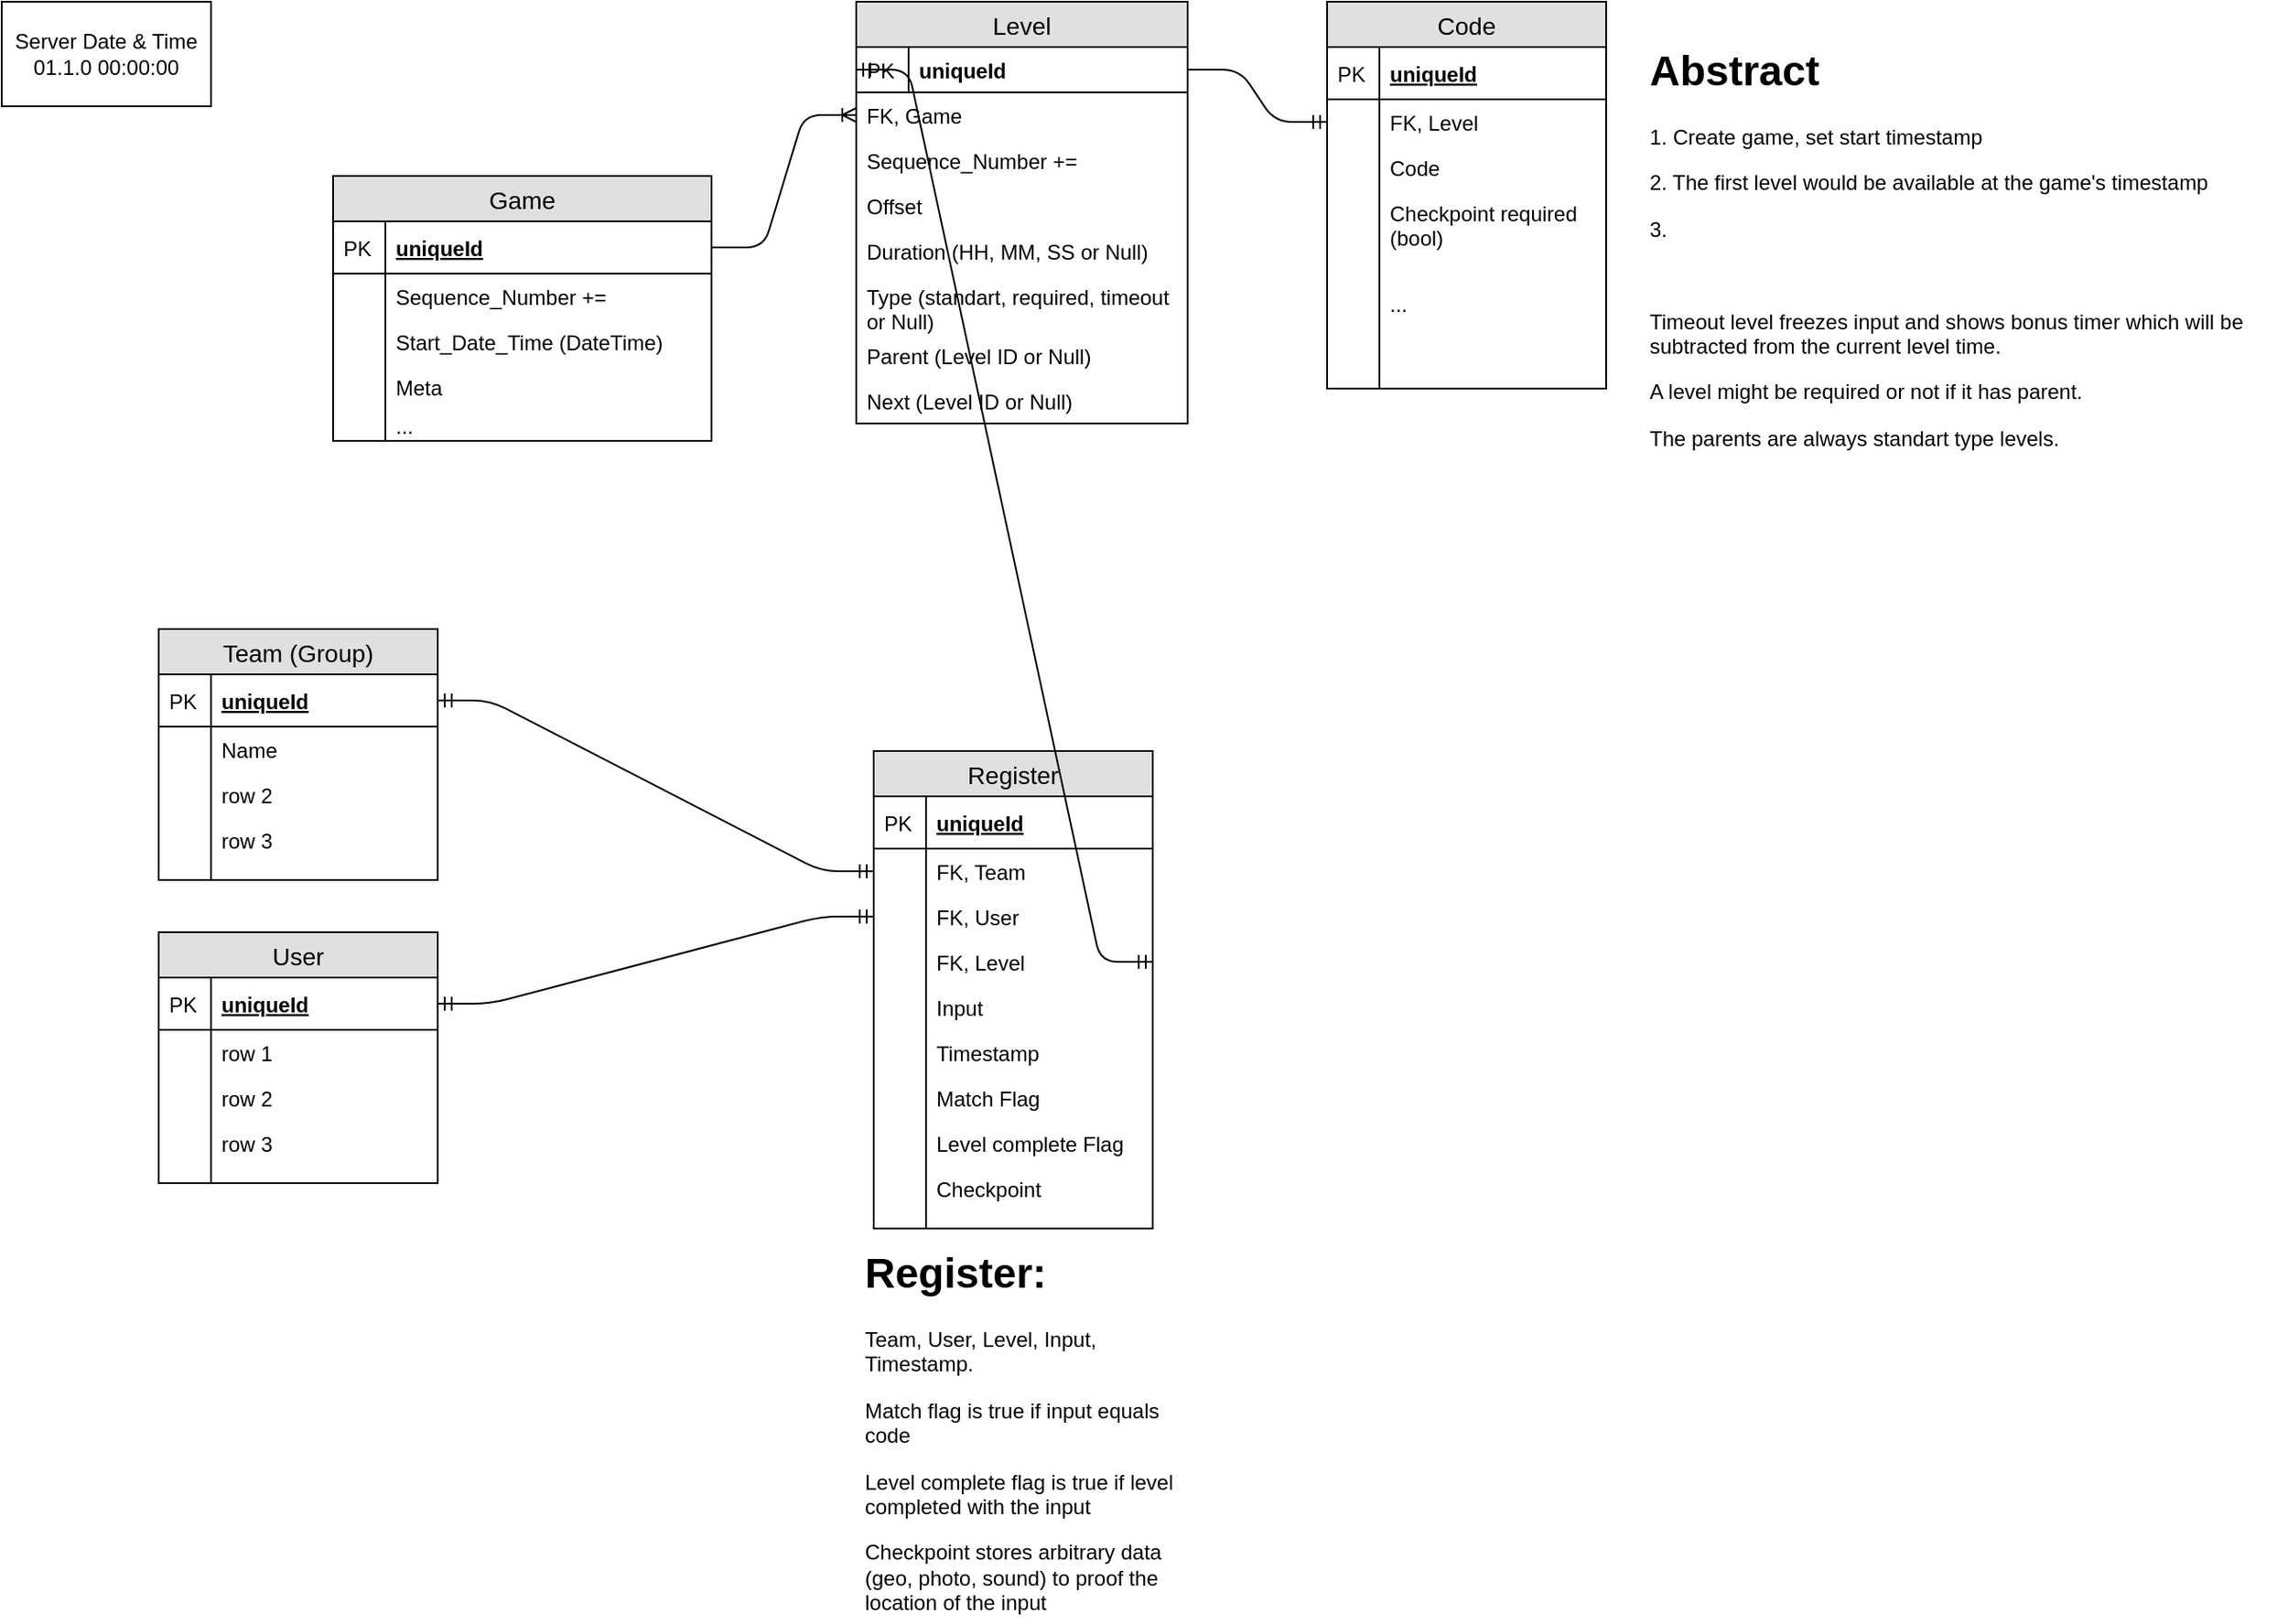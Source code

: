 <mxfile version="12.5.3" type="device"><diagram id="C5RBs43oDa-KdzZeNtuy" name="Page-1"><mxGraphModel dx="1301" dy="873" grid="1" gridSize="10" guides="1" tooltips="1" connect="1" arrows="1" fold="1" page="1" pageScale="1" pageWidth="827" pageHeight="1169" math="0" shadow="0"><root><mxCell id="WIyWlLk6GJQsqaUBKTNV-0"/><mxCell id="WIyWlLk6GJQsqaUBKTNV-1" parent="WIyWlLk6GJQsqaUBKTNV-0"/><mxCell id="aVIFZie0YksBYNlfhHg--0" value="Server Date &amp;amp; Time 01.1.0 00:00:00" style="rounded=0;whiteSpace=wrap;html=1;" vertex="1" parent="WIyWlLk6GJQsqaUBKTNV-1"><mxGeometry x="20" y="20" width="120" height="60" as="geometry"/></mxCell><mxCell id="aVIFZie0YksBYNlfhHg--1" value="Game" style="swimlane;fontStyle=0;childLayout=stackLayout;horizontal=1;startSize=26;fillColor=#e0e0e0;horizontalStack=0;resizeParent=1;resizeParentMax=0;resizeLast=0;collapsible=1;marginBottom=0;swimlaneFillColor=#ffffff;align=center;fontSize=14;" vertex="1" parent="WIyWlLk6GJQsqaUBKTNV-1"><mxGeometry x="210" y="120" width="217" height="152" as="geometry"><mxRectangle x="333" y="260" width="70" height="26" as="alternateBounds"/></mxGeometry></mxCell><mxCell id="aVIFZie0YksBYNlfhHg--2" value="uniqueId" style="shape=partialRectangle;top=0;left=0;right=0;bottom=1;align=left;verticalAlign=middle;fillColor=none;spacingLeft=34;spacingRight=4;overflow=hidden;rotatable=0;points=[[0,0.5],[1,0.5]];portConstraint=eastwest;dropTarget=0;fontStyle=5;fontSize=12;" vertex="1" parent="aVIFZie0YksBYNlfhHg--1"><mxGeometry y="26" width="217" height="30" as="geometry"/></mxCell><mxCell id="aVIFZie0YksBYNlfhHg--3" value="PK" style="shape=partialRectangle;top=0;left=0;bottom=0;fillColor=none;align=left;verticalAlign=middle;spacingLeft=4;spacingRight=4;overflow=hidden;rotatable=0;points=[];portConstraint=eastwest;part=1;fontSize=12;" vertex="1" connectable="0" parent="aVIFZie0YksBYNlfhHg--2"><mxGeometry width="30" height="30" as="geometry"/></mxCell><mxCell id="aVIFZie0YksBYNlfhHg--4" value="Sequence_Number +=" style="shape=partialRectangle;top=0;left=0;right=0;bottom=0;align=left;verticalAlign=top;fillColor=none;spacingLeft=34;spacingRight=4;overflow=hidden;rotatable=0;points=[[0,0.5],[1,0.5]];portConstraint=eastwest;dropTarget=0;fontSize=12;" vertex="1" parent="aVIFZie0YksBYNlfhHg--1"><mxGeometry y="56" width="217" height="26" as="geometry"/></mxCell><mxCell id="aVIFZie0YksBYNlfhHg--5" value="" style="shape=partialRectangle;top=0;left=0;bottom=0;fillColor=none;align=left;verticalAlign=top;spacingLeft=4;spacingRight=4;overflow=hidden;rotatable=0;points=[];portConstraint=eastwest;part=1;fontSize=12;" vertex="1" connectable="0" parent="aVIFZie0YksBYNlfhHg--4"><mxGeometry width="30" height="26" as="geometry"/></mxCell><mxCell id="aVIFZie0YksBYNlfhHg--6" value="Start_Date_Time (DateTime)" style="shape=partialRectangle;top=0;left=0;right=0;bottom=0;align=left;verticalAlign=top;fillColor=none;spacingLeft=34;spacingRight=4;overflow=hidden;rotatable=0;points=[[0,0.5],[1,0.5]];portConstraint=eastwest;dropTarget=0;fontSize=12;" vertex="1" parent="aVIFZie0YksBYNlfhHg--1"><mxGeometry y="82" width="217" height="26" as="geometry"/></mxCell><mxCell id="aVIFZie0YksBYNlfhHg--7" value="" style="shape=partialRectangle;top=0;left=0;bottom=0;fillColor=none;align=left;verticalAlign=top;spacingLeft=4;spacingRight=4;overflow=hidden;rotatable=0;points=[];portConstraint=eastwest;part=1;fontSize=12;" vertex="1" connectable="0" parent="aVIFZie0YksBYNlfhHg--6"><mxGeometry width="30" height="26" as="geometry"/></mxCell><mxCell id="aVIFZie0YksBYNlfhHg--8" value="Meta" style="shape=partialRectangle;top=0;left=0;right=0;bottom=0;align=left;verticalAlign=top;fillColor=none;spacingLeft=34;spacingRight=4;overflow=hidden;rotatable=0;points=[[0,0.5],[1,0.5]];portConstraint=eastwest;dropTarget=0;fontSize=12;" vertex="1" parent="aVIFZie0YksBYNlfhHg--1"><mxGeometry y="108" width="217" height="22" as="geometry"/></mxCell><mxCell id="aVIFZie0YksBYNlfhHg--9" value="" style="shape=partialRectangle;top=0;left=0;bottom=0;fillColor=none;align=left;verticalAlign=top;spacingLeft=4;spacingRight=4;overflow=hidden;rotatable=0;points=[];portConstraint=eastwest;part=1;fontSize=12;" vertex="1" connectable="0" parent="aVIFZie0YksBYNlfhHg--8"><mxGeometry width="30" height="22" as="geometry"/></mxCell><mxCell id="aVIFZie0YksBYNlfhHg--32" value="..." style="shape=partialRectangle;top=0;left=0;right=0;bottom=0;align=left;verticalAlign=top;fillColor=none;spacingLeft=34;spacingRight=4;overflow=hidden;rotatable=0;points=[[0,0.5],[1,0.5]];portConstraint=eastwest;dropTarget=0;fontSize=12;" vertex="1" parent="aVIFZie0YksBYNlfhHg--1"><mxGeometry y="130" width="217" height="22" as="geometry"/></mxCell><mxCell id="aVIFZie0YksBYNlfhHg--33" value="" style="shape=partialRectangle;top=0;left=0;bottom=0;fillColor=none;align=left;verticalAlign=top;spacingLeft=4;spacingRight=4;overflow=hidden;rotatable=0;points=[];portConstraint=eastwest;part=1;fontSize=12;" vertex="1" connectable="0" parent="aVIFZie0YksBYNlfhHg--32"><mxGeometry width="30" height="22" as="geometry"/></mxCell><mxCell id="aVIFZie0YksBYNlfhHg--46" value="Level" style="swimlane;fontStyle=0;childLayout=stackLayout;horizontal=1;startSize=26;fillColor=#e0e0e0;horizontalStack=0;resizeParent=1;resizeParentMax=0;resizeLast=0;collapsible=1;marginBottom=0;swimlaneFillColor=#ffffff;align=center;fontSize=14;" vertex="1" parent="WIyWlLk6GJQsqaUBKTNV-1"><mxGeometry x="510" y="20" width="190" height="242" as="geometry"/></mxCell><mxCell id="aVIFZie0YksBYNlfhHg--77" value="uniqueId" style="shape=partialRectangle;top=0;left=0;right=0;bottom=1;align=left;verticalAlign=top;fillColor=none;spacingLeft=34;spacingRight=4;overflow=hidden;rotatable=0;points=[[0,0.5],[1,0.5]];portConstraint=eastwest;dropTarget=0;fontSize=12;fontStyle=1" vertex="1" parent="aVIFZie0YksBYNlfhHg--46"><mxGeometry y="26" width="190" height="26" as="geometry"/></mxCell><mxCell id="aVIFZie0YksBYNlfhHg--78" value="PK" style="shape=partialRectangle;top=0;left=0;bottom=0;fillColor=none;align=left;verticalAlign=top;spacingLeft=4;spacingRight=4;overflow=hidden;rotatable=0;points=[];portConstraint=eastwest;part=1;fontSize=12;" vertex="1" connectable="0" parent="aVIFZie0YksBYNlfhHg--77"><mxGeometry width="30" height="26" as="geometry"/></mxCell><mxCell id="aVIFZie0YksBYNlfhHg--65" value="FK, Game" style="text;strokeColor=none;fillColor=none;spacingLeft=4;spacingRight=4;overflow=hidden;rotatable=0;points=[[0,0.5],[1,0.5]];portConstraint=eastwest;fontSize=12;" vertex="1" parent="aVIFZie0YksBYNlfhHg--46"><mxGeometry y="52" width="190" height="26" as="geometry"/></mxCell><mxCell id="aVIFZie0YksBYNlfhHg--47" value="Sequence_Number +=" style="text;strokeColor=none;fillColor=none;spacingLeft=4;spacingRight=4;overflow=hidden;rotatable=0;points=[[0,0.5],[1,0.5]];portConstraint=eastwest;fontSize=12;" vertex="1" parent="aVIFZie0YksBYNlfhHg--46"><mxGeometry y="78" width="190" height="26" as="geometry"/></mxCell><mxCell id="aVIFZie0YksBYNlfhHg--48" value="Offset" style="text;strokeColor=none;fillColor=none;spacingLeft=4;spacingRight=4;overflow=hidden;rotatable=0;points=[[0,0.5],[1,0.5]];portConstraint=eastwest;fontSize=12;" vertex="1" parent="aVIFZie0YksBYNlfhHg--46"><mxGeometry y="104" width="190" height="26" as="geometry"/></mxCell><mxCell id="aVIFZie0YksBYNlfhHg--64" value="Duration (HH, MM, SS or Null)" style="text;strokeColor=none;fillColor=none;spacingLeft=4;spacingRight=4;overflow=hidden;rotatable=0;points=[[0,0.5],[1,0.5]];portConstraint=eastwest;fontSize=12;" vertex="1" parent="aVIFZie0YksBYNlfhHg--46"><mxGeometry y="130" width="190" height="26" as="geometry"/></mxCell><mxCell id="aVIFZie0YksBYNlfhHg--110" value="Type (standart, required, timeout or Null)" style="text;strokeColor=none;fillColor=none;spacingLeft=4;spacingRight=4;overflow=hidden;rotatable=0;points=[[0,0.5],[1,0.5]];portConstraint=eastwest;fontSize=12;whiteSpace=wrap;" vertex="1" parent="aVIFZie0YksBYNlfhHg--46"><mxGeometry y="156" width="190" height="34" as="geometry"/></mxCell><mxCell id="aVIFZie0YksBYNlfhHg--111" value="Parent (Level ID or Null)" style="text;strokeColor=none;fillColor=none;spacingLeft=4;spacingRight=4;overflow=hidden;rotatable=0;points=[[0,0.5],[1,0.5]];portConstraint=eastwest;fontSize=12;" vertex="1" parent="aVIFZie0YksBYNlfhHg--46"><mxGeometry y="190" width="190" height="26" as="geometry"/></mxCell><mxCell id="aVIFZie0YksBYNlfhHg--49" value="Next (Level ID or Null)" style="text;strokeColor=none;fillColor=none;spacingLeft=4;spacingRight=4;overflow=hidden;rotatable=0;points=[[0,0.5],[1,0.5]];portConstraint=eastwest;fontSize=12;" vertex="1" parent="aVIFZie0YksBYNlfhHg--46"><mxGeometry y="216" width="190" height="26" as="geometry"/></mxCell><mxCell id="aVIFZie0YksBYNlfhHg--55" value="" style="edgeStyle=entityRelationEdgeStyle;fontSize=12;html=1;endArrow=ERoneToMany;strokeColor=#000000;entryX=0;entryY=0.5;entryDx=0;entryDy=0;" edge="1" parent="WIyWlLk6GJQsqaUBKTNV-1" source="aVIFZie0YksBYNlfhHg--2" target="aVIFZie0YksBYNlfhHg--65"><mxGeometry width="100" height="100" relative="1" as="geometry"><mxPoint x="250" y="260" as="sourcePoint"/><mxPoint x="480" y="390" as="targetPoint"/></mxGeometry></mxCell><mxCell id="aVIFZie0YksBYNlfhHg--66" value="Code" style="swimlane;fontStyle=0;childLayout=stackLayout;horizontal=1;startSize=26;fillColor=#e0e0e0;horizontalStack=0;resizeParent=1;resizeParentMax=0;resizeLast=0;collapsible=1;marginBottom=0;swimlaneFillColor=#ffffff;align=center;fontSize=14;spacing=2;" vertex="1" parent="WIyWlLk6GJQsqaUBKTNV-1"><mxGeometry x="780" y="20" width="160" height="222" as="geometry"/></mxCell><mxCell id="aVIFZie0YksBYNlfhHg--67" value="uniqueId" style="shape=partialRectangle;top=0;left=0;right=0;bottom=1;align=left;verticalAlign=middle;fillColor=none;spacingLeft=34;spacingRight=4;overflow=hidden;rotatable=0;points=[[0,0.5],[1,0.5]];portConstraint=eastwest;dropTarget=0;fontStyle=5;fontSize=12;" vertex="1" parent="aVIFZie0YksBYNlfhHg--66"><mxGeometry y="26" width="160" height="30" as="geometry"/></mxCell><mxCell id="aVIFZie0YksBYNlfhHg--68" value="PK" style="shape=partialRectangle;top=0;left=0;bottom=0;fillColor=none;align=left;verticalAlign=middle;spacingLeft=4;spacingRight=4;overflow=hidden;rotatable=0;points=[];portConstraint=eastwest;part=1;fontSize=12;" vertex="1" connectable="0" parent="aVIFZie0YksBYNlfhHg--67"><mxGeometry width="30" height="30" as="geometry"/></mxCell><mxCell id="aVIFZie0YksBYNlfhHg--69" value="FK, Level" style="shape=partialRectangle;top=0;left=0;right=0;bottom=0;align=left;verticalAlign=top;fillColor=none;spacingLeft=34;spacingRight=4;overflow=hidden;rotatable=0;points=[[0,0.5],[1,0.5]];portConstraint=eastwest;dropTarget=0;fontSize=12;" vertex="1" parent="aVIFZie0YksBYNlfhHg--66"><mxGeometry y="56" width="160" height="26" as="geometry"/></mxCell><mxCell id="aVIFZie0YksBYNlfhHg--70" value="" style="shape=partialRectangle;top=0;left=0;bottom=0;fillColor=none;align=left;verticalAlign=top;spacingLeft=4;spacingRight=4;overflow=hidden;rotatable=0;points=[];portConstraint=eastwest;part=1;fontSize=12;" vertex="1" connectable="0" parent="aVIFZie0YksBYNlfhHg--69"><mxGeometry width="30" height="26" as="geometry"/></mxCell><mxCell id="aVIFZie0YksBYNlfhHg--71" value="Code" style="shape=partialRectangle;top=0;left=0;right=0;bottom=0;align=left;verticalAlign=top;fillColor=none;spacingLeft=34;spacingRight=4;overflow=hidden;rotatable=0;points=[[0,0.5],[1,0.5]];portConstraint=eastwest;dropTarget=0;fontSize=12;" vertex="1" parent="aVIFZie0YksBYNlfhHg--66"><mxGeometry y="82" width="160" height="26" as="geometry"/></mxCell><mxCell id="aVIFZie0YksBYNlfhHg--72" value="" style="shape=partialRectangle;top=0;left=0;bottom=0;fillColor=none;align=left;verticalAlign=top;spacingLeft=4;spacingRight=4;overflow=hidden;rotatable=0;points=[];portConstraint=eastwest;part=1;fontSize=12;" vertex="1" connectable="0" parent="aVIFZie0YksBYNlfhHg--71"><mxGeometry width="30" height="26" as="geometry"/></mxCell><mxCell id="aVIFZie0YksBYNlfhHg--135" value="Checkpoint required (bool)" style="shape=partialRectangle;top=0;left=0;right=0;bottom=0;align=left;verticalAlign=top;fillColor=none;spacingLeft=34;spacingRight=4;overflow=hidden;rotatable=0;points=[[0,0.5],[1,0.5]];portConstraint=eastwest;dropTarget=0;fontSize=12;whiteSpace=wrap;" vertex="1" parent="aVIFZie0YksBYNlfhHg--66"><mxGeometry y="108" width="160" height="52" as="geometry"/></mxCell><mxCell id="aVIFZie0YksBYNlfhHg--136" value="" style="shape=partialRectangle;top=0;left=0;bottom=0;fillColor=none;align=left;verticalAlign=top;spacingLeft=4;spacingRight=4;overflow=hidden;rotatable=0;points=[];portConstraint=eastwest;part=1;fontSize=12;" vertex="1" connectable="0" parent="aVIFZie0YksBYNlfhHg--135"><mxGeometry width="30" height="52" as="geometry"/></mxCell><mxCell id="aVIFZie0YksBYNlfhHg--133" value="..." style="shape=partialRectangle;top=0;left=0;right=0;bottom=0;align=left;verticalAlign=top;fillColor=none;spacingLeft=34;spacingRight=4;overflow=hidden;rotatable=0;points=[[0,0.5],[1,0.5]];portConstraint=eastwest;dropTarget=0;fontSize=12;whiteSpace=wrap;" vertex="1" parent="aVIFZie0YksBYNlfhHg--66"><mxGeometry y="160" width="160" height="52" as="geometry"/></mxCell><mxCell id="aVIFZie0YksBYNlfhHg--134" value="" style="shape=partialRectangle;top=0;left=0;bottom=0;fillColor=none;align=left;verticalAlign=top;spacingLeft=4;spacingRight=4;overflow=hidden;rotatable=0;points=[];portConstraint=eastwest;part=1;fontSize=12;" vertex="1" connectable="0" parent="aVIFZie0YksBYNlfhHg--133"><mxGeometry width="30" height="52" as="geometry"/></mxCell><mxCell id="aVIFZie0YksBYNlfhHg--75" value="" style="shape=partialRectangle;top=0;left=0;right=0;bottom=0;align=left;verticalAlign=top;fillColor=none;spacingLeft=34;spacingRight=4;overflow=hidden;rotatable=0;points=[[0,0.5],[1,0.5]];portConstraint=eastwest;dropTarget=0;fontSize=12;" vertex="1" parent="aVIFZie0YksBYNlfhHg--66"><mxGeometry y="212" width="160" height="10" as="geometry"/></mxCell><mxCell id="aVIFZie0YksBYNlfhHg--76" value="" style="shape=partialRectangle;top=0;left=0;bottom=0;fillColor=none;align=left;verticalAlign=top;spacingLeft=4;spacingRight=4;overflow=hidden;rotatable=0;points=[];portConstraint=eastwest;part=1;fontSize=12;" vertex="1" connectable="0" parent="aVIFZie0YksBYNlfhHg--75"><mxGeometry width="30" height="10" as="geometry"/></mxCell><mxCell id="aVIFZie0YksBYNlfhHg--80" value="" style="edgeStyle=entityRelationEdgeStyle;fontSize=12;html=1;endArrow=ERmandOne;entryX=0;entryY=0.5;entryDx=0;entryDy=0;exitX=1;exitY=0.5;exitDx=0;exitDy=0;" edge="1" parent="WIyWlLk6GJQsqaUBKTNV-1" source="aVIFZie0YksBYNlfhHg--77" target="aVIFZie0YksBYNlfhHg--69"><mxGeometry width="100" height="100" relative="1" as="geometry"><mxPoint x="90" y="630" as="sourcePoint"/><mxPoint x="49" y="499" as="targetPoint"/></mxGeometry></mxCell><mxCell id="aVIFZie0YksBYNlfhHg--82" value="Register" style="swimlane;fontStyle=0;childLayout=stackLayout;horizontal=1;startSize=26;fillColor=#e0e0e0;horizontalStack=0;resizeParent=1;resizeParentMax=0;resizeLast=0;collapsible=1;marginBottom=0;swimlaneFillColor=#ffffff;align=center;fontSize=14;" vertex="1" parent="WIyWlLk6GJQsqaUBKTNV-1"><mxGeometry x="520" y="450" width="160" height="274" as="geometry"/></mxCell><mxCell id="aVIFZie0YksBYNlfhHg--83" value="uniqueId" style="shape=partialRectangle;top=0;left=0;right=0;bottom=1;align=left;verticalAlign=middle;fillColor=none;spacingLeft=34;spacingRight=4;overflow=hidden;rotatable=0;points=[[0,0.5],[1,0.5]];portConstraint=eastwest;dropTarget=0;fontStyle=5;fontSize=12;" vertex="1" parent="aVIFZie0YksBYNlfhHg--82"><mxGeometry y="26" width="160" height="30" as="geometry"/></mxCell><mxCell id="aVIFZie0YksBYNlfhHg--84" value="PK" style="shape=partialRectangle;top=0;left=0;bottom=0;fillColor=none;align=left;verticalAlign=middle;spacingLeft=4;spacingRight=4;overflow=hidden;rotatable=0;points=[];portConstraint=eastwest;part=1;fontSize=12;" vertex="1" connectable="0" parent="aVIFZie0YksBYNlfhHg--83"><mxGeometry width="30" height="30" as="geometry"/></mxCell><mxCell id="aVIFZie0YksBYNlfhHg--85" value="FK, Team" style="shape=partialRectangle;top=0;left=0;right=0;bottom=0;align=left;verticalAlign=top;fillColor=none;spacingLeft=34;spacingRight=4;overflow=hidden;rotatable=0;points=[[0,0.5],[1,0.5]];portConstraint=eastwest;dropTarget=0;fontSize=12;" vertex="1" parent="aVIFZie0YksBYNlfhHg--82"><mxGeometry y="56" width="160" height="26" as="geometry"/></mxCell><mxCell id="aVIFZie0YksBYNlfhHg--86" value="" style="shape=partialRectangle;top=0;left=0;bottom=0;fillColor=none;align=left;verticalAlign=top;spacingLeft=4;spacingRight=4;overflow=hidden;rotatable=0;points=[];portConstraint=eastwest;part=1;fontSize=12;" vertex="1" connectable="0" parent="aVIFZie0YksBYNlfhHg--85"><mxGeometry width="30" height="26" as="geometry"/></mxCell><mxCell id="aVIFZie0YksBYNlfhHg--115" value="FK, User" style="shape=partialRectangle;top=0;left=0;right=0;bottom=0;align=left;verticalAlign=top;fillColor=none;spacingLeft=34;spacingRight=4;overflow=hidden;rotatable=0;points=[[0,0.5],[1,0.5]];portConstraint=eastwest;dropTarget=0;fontSize=12;" vertex="1" parent="aVIFZie0YksBYNlfhHg--82"><mxGeometry y="82" width="160" height="26" as="geometry"/></mxCell><mxCell id="aVIFZie0YksBYNlfhHg--116" value="" style="shape=partialRectangle;top=0;left=0;bottom=0;fillColor=none;align=left;verticalAlign=top;spacingLeft=4;spacingRight=4;overflow=hidden;rotatable=0;points=[];portConstraint=eastwest;part=1;fontSize=12;" vertex="1" connectable="0" parent="aVIFZie0YksBYNlfhHg--115"><mxGeometry width="30" height="26" as="geometry"/></mxCell><mxCell id="aVIFZie0YksBYNlfhHg--87" value="FK, Level" style="shape=partialRectangle;top=0;left=0;right=0;bottom=0;align=left;verticalAlign=top;fillColor=none;spacingLeft=34;spacingRight=4;overflow=hidden;rotatable=0;points=[[0,0.5],[1,0.5]];portConstraint=eastwest;dropTarget=0;fontSize=12;" vertex="1" parent="aVIFZie0YksBYNlfhHg--82"><mxGeometry y="108" width="160" height="26" as="geometry"/></mxCell><mxCell id="aVIFZie0YksBYNlfhHg--88" value="" style="shape=partialRectangle;top=0;left=0;bottom=0;fillColor=none;align=left;verticalAlign=top;spacingLeft=4;spacingRight=4;overflow=hidden;rotatable=0;points=[];portConstraint=eastwest;part=1;fontSize=12;" vertex="1" connectable="0" parent="aVIFZie0YksBYNlfhHg--87"><mxGeometry width="30" height="26" as="geometry"/></mxCell><mxCell id="aVIFZie0YksBYNlfhHg--106" value="Input" style="shape=partialRectangle;top=0;left=0;right=0;bottom=0;align=left;verticalAlign=top;fillColor=none;spacingLeft=34;spacingRight=4;overflow=hidden;rotatable=0;points=[[0,0.5],[1,0.5]];portConstraint=eastwest;dropTarget=0;fontSize=12;" vertex="1" parent="aVIFZie0YksBYNlfhHg--82"><mxGeometry y="134" width="160" height="26" as="geometry"/></mxCell><mxCell id="aVIFZie0YksBYNlfhHg--107" value="" style="shape=partialRectangle;top=0;left=0;bottom=0;fillColor=none;align=left;verticalAlign=top;spacingLeft=4;spacingRight=4;overflow=hidden;rotatable=0;points=[];portConstraint=eastwest;part=1;fontSize=12;" vertex="1" connectable="0" parent="aVIFZie0YksBYNlfhHg--106"><mxGeometry width="30" height="26" as="geometry"/></mxCell><mxCell id="aVIFZie0YksBYNlfhHg--108" value="Timestamp" style="shape=partialRectangle;top=0;left=0;right=0;bottom=0;align=left;verticalAlign=top;fillColor=none;spacingLeft=34;spacingRight=4;overflow=hidden;rotatable=0;points=[[0,0.5],[1,0.5]];portConstraint=eastwest;dropTarget=0;fontSize=12;" vertex="1" parent="aVIFZie0YksBYNlfhHg--82"><mxGeometry y="160" width="160" height="26" as="geometry"/></mxCell><mxCell id="aVIFZie0YksBYNlfhHg--109" value="" style="shape=partialRectangle;top=0;left=0;bottom=0;fillColor=none;align=left;verticalAlign=top;spacingLeft=4;spacingRight=4;overflow=hidden;rotatable=0;points=[];portConstraint=eastwest;part=1;fontSize=12;" vertex="1" connectable="0" parent="aVIFZie0YksBYNlfhHg--108"><mxGeometry width="30" height="26" as="geometry"/></mxCell><mxCell id="aVIFZie0YksBYNlfhHg--113" value="Match Flag" style="shape=partialRectangle;top=0;left=0;right=0;bottom=0;align=left;verticalAlign=top;fillColor=none;spacingLeft=34;spacingRight=4;overflow=hidden;rotatable=0;points=[[0,0.5],[1,0.5]];portConstraint=eastwest;dropTarget=0;fontSize=12;" vertex="1" parent="aVIFZie0YksBYNlfhHg--82"><mxGeometry y="186" width="160" height="26" as="geometry"/></mxCell><mxCell id="aVIFZie0YksBYNlfhHg--114" value="" style="shape=partialRectangle;top=0;left=0;bottom=0;fillColor=none;align=left;verticalAlign=top;spacingLeft=4;spacingRight=4;overflow=hidden;rotatable=0;points=[];portConstraint=eastwest;part=1;fontSize=12;" vertex="1" connectable="0" parent="aVIFZie0YksBYNlfhHg--113"><mxGeometry width="30" height="26" as="geometry"/></mxCell><mxCell id="aVIFZie0YksBYNlfhHg--131" value="Level complete Flag" style="shape=partialRectangle;top=0;left=0;right=0;bottom=0;align=left;verticalAlign=top;fillColor=none;spacingLeft=34;spacingRight=4;overflow=hidden;rotatable=0;points=[[0,0.5],[1,0.5]];portConstraint=eastwest;dropTarget=0;fontSize=12;" vertex="1" parent="aVIFZie0YksBYNlfhHg--82"><mxGeometry y="212" width="160" height="26" as="geometry"/></mxCell><mxCell id="aVIFZie0YksBYNlfhHg--132" value="" style="shape=partialRectangle;top=0;left=0;bottom=0;fillColor=none;align=left;verticalAlign=top;spacingLeft=4;spacingRight=4;overflow=hidden;rotatable=0;points=[];portConstraint=eastwest;part=1;fontSize=12;" vertex="1" connectable="0" parent="aVIFZie0YksBYNlfhHg--131"><mxGeometry width="30" height="26" as="geometry"/></mxCell><mxCell id="aVIFZie0YksBYNlfhHg--89" value="Checkpoint" style="shape=partialRectangle;top=0;left=0;right=0;bottom=0;align=left;verticalAlign=top;fillColor=none;spacingLeft=34;spacingRight=4;overflow=hidden;rotatable=0;points=[[0,0.5],[1,0.5]];portConstraint=eastwest;dropTarget=0;fontSize=12;" vertex="1" parent="aVIFZie0YksBYNlfhHg--82"><mxGeometry y="238" width="160" height="26" as="geometry"/></mxCell><mxCell id="aVIFZie0YksBYNlfhHg--90" value="" style="shape=partialRectangle;top=0;left=0;bottom=0;fillColor=none;align=left;verticalAlign=top;spacingLeft=4;spacingRight=4;overflow=hidden;rotatable=0;points=[];portConstraint=eastwest;part=1;fontSize=12;" vertex="1" connectable="0" parent="aVIFZie0YksBYNlfhHg--89"><mxGeometry width="30" height="26" as="geometry"/></mxCell><mxCell id="aVIFZie0YksBYNlfhHg--91" value="" style="shape=partialRectangle;top=0;left=0;right=0;bottom=0;align=left;verticalAlign=top;fillColor=none;spacingLeft=34;spacingRight=4;overflow=hidden;rotatable=0;points=[[0,0.5],[1,0.5]];portConstraint=eastwest;dropTarget=0;fontSize=12;" vertex="1" parent="aVIFZie0YksBYNlfhHg--82"><mxGeometry y="264" width="160" height="10" as="geometry"/></mxCell><mxCell id="aVIFZie0YksBYNlfhHg--92" value="" style="shape=partialRectangle;top=0;left=0;bottom=0;fillColor=none;align=left;verticalAlign=top;spacingLeft=4;spacingRight=4;overflow=hidden;rotatable=0;points=[];portConstraint=eastwest;part=1;fontSize=12;" vertex="1" connectable="0" parent="aVIFZie0YksBYNlfhHg--91"><mxGeometry width="30" height="10" as="geometry"/></mxCell><mxCell id="aVIFZie0YksBYNlfhHg--93" value="Team (Group)" style="swimlane;fontStyle=0;childLayout=stackLayout;horizontal=1;startSize=26;fillColor=#e0e0e0;horizontalStack=0;resizeParent=1;resizeParentMax=0;resizeLast=0;collapsible=1;marginBottom=0;swimlaneFillColor=#ffffff;align=center;fontSize=14;" vertex="1" parent="WIyWlLk6GJQsqaUBKTNV-1"><mxGeometry x="110" y="380" width="160" height="144" as="geometry"/></mxCell><mxCell id="aVIFZie0YksBYNlfhHg--94" value="uniqueId" style="shape=partialRectangle;top=0;left=0;right=0;bottom=1;align=left;verticalAlign=middle;fillColor=none;spacingLeft=34;spacingRight=4;overflow=hidden;rotatable=0;points=[[0,0.5],[1,0.5]];portConstraint=eastwest;dropTarget=0;fontStyle=5;fontSize=12;" vertex="1" parent="aVIFZie0YksBYNlfhHg--93"><mxGeometry y="26" width="160" height="30" as="geometry"/></mxCell><mxCell id="aVIFZie0YksBYNlfhHg--95" value="PK" style="shape=partialRectangle;top=0;left=0;bottom=0;fillColor=none;align=left;verticalAlign=middle;spacingLeft=4;spacingRight=4;overflow=hidden;rotatable=0;points=[];portConstraint=eastwest;part=1;fontSize=12;" vertex="1" connectable="0" parent="aVIFZie0YksBYNlfhHg--94"><mxGeometry width="30" height="30" as="geometry"/></mxCell><mxCell id="aVIFZie0YksBYNlfhHg--96" value="Name" style="shape=partialRectangle;top=0;left=0;right=0;bottom=0;align=left;verticalAlign=top;fillColor=none;spacingLeft=34;spacingRight=4;overflow=hidden;rotatable=0;points=[[0,0.5],[1,0.5]];portConstraint=eastwest;dropTarget=0;fontSize=12;" vertex="1" parent="aVIFZie0YksBYNlfhHg--93"><mxGeometry y="56" width="160" height="26" as="geometry"/></mxCell><mxCell id="aVIFZie0YksBYNlfhHg--97" value="" style="shape=partialRectangle;top=0;left=0;bottom=0;fillColor=none;align=left;verticalAlign=top;spacingLeft=4;spacingRight=4;overflow=hidden;rotatable=0;points=[];portConstraint=eastwest;part=1;fontSize=12;" vertex="1" connectable="0" parent="aVIFZie0YksBYNlfhHg--96"><mxGeometry width="30" height="26" as="geometry"/></mxCell><mxCell id="aVIFZie0YksBYNlfhHg--98" value="row 2" style="shape=partialRectangle;top=0;left=0;right=0;bottom=0;align=left;verticalAlign=top;fillColor=none;spacingLeft=34;spacingRight=4;overflow=hidden;rotatable=0;points=[[0,0.5],[1,0.5]];portConstraint=eastwest;dropTarget=0;fontSize=12;" vertex="1" parent="aVIFZie0YksBYNlfhHg--93"><mxGeometry y="82" width="160" height="26" as="geometry"/></mxCell><mxCell id="aVIFZie0YksBYNlfhHg--99" value="" style="shape=partialRectangle;top=0;left=0;bottom=0;fillColor=none;align=left;verticalAlign=top;spacingLeft=4;spacingRight=4;overflow=hidden;rotatable=0;points=[];portConstraint=eastwest;part=1;fontSize=12;" vertex="1" connectable="0" parent="aVIFZie0YksBYNlfhHg--98"><mxGeometry width="30" height="26" as="geometry"/></mxCell><mxCell id="aVIFZie0YksBYNlfhHg--100" value="row 3" style="shape=partialRectangle;top=0;left=0;right=0;bottom=0;align=left;verticalAlign=top;fillColor=none;spacingLeft=34;spacingRight=4;overflow=hidden;rotatable=0;points=[[0,0.5],[1,0.5]];portConstraint=eastwest;dropTarget=0;fontSize=12;" vertex="1" parent="aVIFZie0YksBYNlfhHg--93"><mxGeometry y="108" width="160" height="26" as="geometry"/></mxCell><mxCell id="aVIFZie0YksBYNlfhHg--101" value="" style="shape=partialRectangle;top=0;left=0;bottom=0;fillColor=none;align=left;verticalAlign=top;spacingLeft=4;spacingRight=4;overflow=hidden;rotatable=0;points=[];portConstraint=eastwest;part=1;fontSize=12;" vertex="1" connectable="0" parent="aVIFZie0YksBYNlfhHg--100"><mxGeometry width="30" height="26" as="geometry"/></mxCell><mxCell id="aVIFZie0YksBYNlfhHg--102" value="" style="shape=partialRectangle;top=0;left=0;right=0;bottom=0;align=left;verticalAlign=top;fillColor=none;spacingLeft=34;spacingRight=4;overflow=hidden;rotatable=0;points=[[0,0.5],[1,0.5]];portConstraint=eastwest;dropTarget=0;fontSize=12;" vertex="1" parent="aVIFZie0YksBYNlfhHg--93"><mxGeometry y="134" width="160" height="10" as="geometry"/></mxCell><mxCell id="aVIFZie0YksBYNlfhHg--103" value="" style="shape=partialRectangle;top=0;left=0;bottom=0;fillColor=none;align=left;verticalAlign=top;spacingLeft=4;spacingRight=4;overflow=hidden;rotatable=0;points=[];portConstraint=eastwest;part=1;fontSize=12;" vertex="1" connectable="0" parent="aVIFZie0YksBYNlfhHg--102"><mxGeometry width="30" height="10" as="geometry"/></mxCell><mxCell id="aVIFZie0YksBYNlfhHg--104" value="" style="edgeStyle=entityRelationEdgeStyle;fontSize=12;html=1;endArrow=ERmandOne;startArrow=ERmandOne;strokeColor=#000000;entryX=0;entryY=0.5;entryDx=0;entryDy=0;exitX=1;exitY=0.5;exitDx=0;exitDy=0;" edge="1" parent="WIyWlLk6GJQsqaUBKTNV-1" source="aVIFZie0YksBYNlfhHg--94" target="aVIFZie0YksBYNlfhHg--85"><mxGeometry width="100" height="100" relative="1" as="geometry"><mxPoint x="20" y="650" as="sourcePoint"/><mxPoint x="120" y="550" as="targetPoint"/></mxGeometry></mxCell><mxCell id="aVIFZie0YksBYNlfhHg--105" value="" style="edgeStyle=entityRelationEdgeStyle;fontSize=12;html=1;endArrow=ERmandOne;startArrow=ERmandOne;strokeColor=#000000;entryX=0;entryY=0.5;entryDx=0;entryDy=0;exitX=1;exitY=0.5;exitDx=0;exitDy=0;" edge="1" parent="WIyWlLk6GJQsqaUBKTNV-1" source="aVIFZie0YksBYNlfhHg--87" target="aVIFZie0YksBYNlfhHg--77"><mxGeometry width="100" height="100" relative="1" as="geometry"><mxPoint x="20" y="660" as="sourcePoint"/><mxPoint x="120" y="560" as="targetPoint"/></mxGeometry></mxCell><mxCell id="aVIFZie0YksBYNlfhHg--112" value="&lt;h1&gt;Abstract&lt;/h1&gt;&lt;p&gt;1. Create game, set start timestamp&lt;/p&gt;&lt;p&gt;2. The first level would be available at the game's timestamp&lt;/p&gt;&lt;p&gt;3.&amp;nbsp;&lt;/p&gt;&lt;p&gt;&lt;br&gt;&lt;/p&gt;&lt;p&gt;Timeout level freezes input and shows bonus timer which will be subtracted from the current level time.&lt;/p&gt;&lt;p&gt;A level might be required or not if it has parent.&lt;/p&gt;&lt;p&gt;The parents are always standart type levels.&lt;/p&gt;&lt;p&gt;&lt;br&gt;&lt;/p&gt;" style="text;html=1;strokeColor=none;fillColor=none;spacing=5;spacingTop=-20;whiteSpace=wrap;overflow=hidden;rounded=0;" vertex="1" parent="WIyWlLk6GJQsqaUBKTNV-1"><mxGeometry x="960" y="40" width="370" height="380" as="geometry"/></mxCell><mxCell id="aVIFZie0YksBYNlfhHg--117" value="User" style="swimlane;fontStyle=0;childLayout=stackLayout;horizontal=1;startSize=26;fillColor=#e0e0e0;horizontalStack=0;resizeParent=1;resizeParentMax=0;resizeLast=0;collapsible=1;marginBottom=0;swimlaneFillColor=#ffffff;align=center;fontSize=14;" vertex="1" parent="WIyWlLk6GJQsqaUBKTNV-1"><mxGeometry x="110" y="554" width="160" height="144" as="geometry"/></mxCell><mxCell id="aVIFZie0YksBYNlfhHg--118" value="uniqueId" style="shape=partialRectangle;top=0;left=0;right=0;bottom=1;align=left;verticalAlign=middle;fillColor=none;spacingLeft=34;spacingRight=4;overflow=hidden;rotatable=0;points=[[0,0.5],[1,0.5]];portConstraint=eastwest;dropTarget=0;fontStyle=5;fontSize=12;" vertex="1" parent="aVIFZie0YksBYNlfhHg--117"><mxGeometry y="26" width="160" height="30" as="geometry"/></mxCell><mxCell id="aVIFZie0YksBYNlfhHg--119" value="PK" style="shape=partialRectangle;top=0;left=0;bottom=0;fillColor=none;align=left;verticalAlign=middle;spacingLeft=4;spacingRight=4;overflow=hidden;rotatable=0;points=[];portConstraint=eastwest;part=1;fontSize=12;" vertex="1" connectable="0" parent="aVIFZie0YksBYNlfhHg--118"><mxGeometry width="30" height="30" as="geometry"/></mxCell><mxCell id="aVIFZie0YksBYNlfhHg--120" value="row 1" style="shape=partialRectangle;top=0;left=0;right=0;bottom=0;align=left;verticalAlign=top;fillColor=none;spacingLeft=34;spacingRight=4;overflow=hidden;rotatable=0;points=[[0,0.5],[1,0.5]];portConstraint=eastwest;dropTarget=0;fontSize=12;" vertex="1" parent="aVIFZie0YksBYNlfhHg--117"><mxGeometry y="56" width="160" height="26" as="geometry"/></mxCell><mxCell id="aVIFZie0YksBYNlfhHg--121" value="" style="shape=partialRectangle;top=0;left=0;bottom=0;fillColor=none;align=left;verticalAlign=top;spacingLeft=4;spacingRight=4;overflow=hidden;rotatable=0;points=[];portConstraint=eastwest;part=1;fontSize=12;" vertex="1" connectable="0" parent="aVIFZie0YksBYNlfhHg--120"><mxGeometry width="30" height="26" as="geometry"/></mxCell><mxCell id="aVIFZie0YksBYNlfhHg--122" value="row 2" style="shape=partialRectangle;top=0;left=0;right=0;bottom=0;align=left;verticalAlign=top;fillColor=none;spacingLeft=34;spacingRight=4;overflow=hidden;rotatable=0;points=[[0,0.5],[1,0.5]];portConstraint=eastwest;dropTarget=0;fontSize=12;" vertex="1" parent="aVIFZie0YksBYNlfhHg--117"><mxGeometry y="82" width="160" height="26" as="geometry"/></mxCell><mxCell id="aVIFZie0YksBYNlfhHg--123" value="" style="shape=partialRectangle;top=0;left=0;bottom=0;fillColor=none;align=left;verticalAlign=top;spacingLeft=4;spacingRight=4;overflow=hidden;rotatable=0;points=[];portConstraint=eastwest;part=1;fontSize=12;" vertex="1" connectable="0" parent="aVIFZie0YksBYNlfhHg--122"><mxGeometry width="30" height="26" as="geometry"/></mxCell><mxCell id="aVIFZie0YksBYNlfhHg--124" value="row 3" style="shape=partialRectangle;top=0;left=0;right=0;bottom=0;align=left;verticalAlign=top;fillColor=none;spacingLeft=34;spacingRight=4;overflow=hidden;rotatable=0;points=[[0,0.5],[1,0.5]];portConstraint=eastwest;dropTarget=0;fontSize=12;" vertex="1" parent="aVIFZie0YksBYNlfhHg--117"><mxGeometry y="108" width="160" height="26" as="geometry"/></mxCell><mxCell id="aVIFZie0YksBYNlfhHg--125" value="" style="shape=partialRectangle;top=0;left=0;bottom=0;fillColor=none;align=left;verticalAlign=top;spacingLeft=4;spacingRight=4;overflow=hidden;rotatable=0;points=[];portConstraint=eastwest;part=1;fontSize=12;" vertex="1" connectable="0" parent="aVIFZie0YksBYNlfhHg--124"><mxGeometry width="30" height="26" as="geometry"/></mxCell><mxCell id="aVIFZie0YksBYNlfhHg--126" value="" style="shape=partialRectangle;top=0;left=0;right=0;bottom=0;align=left;verticalAlign=top;fillColor=none;spacingLeft=34;spacingRight=4;overflow=hidden;rotatable=0;points=[[0,0.5],[1,0.5]];portConstraint=eastwest;dropTarget=0;fontSize=12;" vertex="1" parent="aVIFZie0YksBYNlfhHg--117"><mxGeometry y="134" width="160" height="10" as="geometry"/></mxCell><mxCell id="aVIFZie0YksBYNlfhHg--127" value="" style="shape=partialRectangle;top=0;left=0;bottom=0;fillColor=none;align=left;verticalAlign=top;spacingLeft=4;spacingRight=4;overflow=hidden;rotatable=0;points=[];portConstraint=eastwest;part=1;fontSize=12;" vertex="1" connectable="0" parent="aVIFZie0YksBYNlfhHg--126"><mxGeometry width="30" height="10" as="geometry"/></mxCell><mxCell id="aVIFZie0YksBYNlfhHg--128" value="" style="edgeStyle=entityRelationEdgeStyle;fontSize=12;html=1;endArrow=ERmandOne;startArrow=ERmandOne;strokeColor=#000000;entryX=0;entryY=0.5;entryDx=0;entryDy=0;exitX=1;exitY=0.5;exitDx=0;exitDy=0;" edge="1" parent="WIyWlLk6GJQsqaUBKTNV-1" source="aVIFZie0YksBYNlfhHg--118" target="aVIFZie0YksBYNlfhHg--115"><mxGeometry width="100" height="100" relative="1" as="geometry"><mxPoint x="20" y="820" as="sourcePoint"/><mxPoint x="120" y="720" as="targetPoint"/></mxGeometry></mxCell><mxCell id="aVIFZie0YksBYNlfhHg--129" value="&lt;h1&gt;Register:&lt;/h1&gt;&lt;p&gt;Team, User, Level, Input, Timestamp.&lt;/p&gt;&lt;p&gt;Match flag is true if input equals code&lt;/p&gt;&lt;p&gt;Level complete flag is true if level completed with the input&lt;/p&gt;&lt;p&gt;Checkpoint stores arbitrary data (geo, photo, sound) to proof the location of the input&lt;/p&gt;&lt;p&gt;&lt;br&gt;&lt;/p&gt;" style="text;html=1;strokeColor=none;fillColor=none;spacing=5;spacingTop=-20;whiteSpace=wrap;overflow=hidden;rounded=0;" vertex="1" parent="WIyWlLk6GJQsqaUBKTNV-1"><mxGeometry x="510" y="730" width="190" height="220" as="geometry"/></mxCell></root></mxGraphModel></diagram></mxfile>